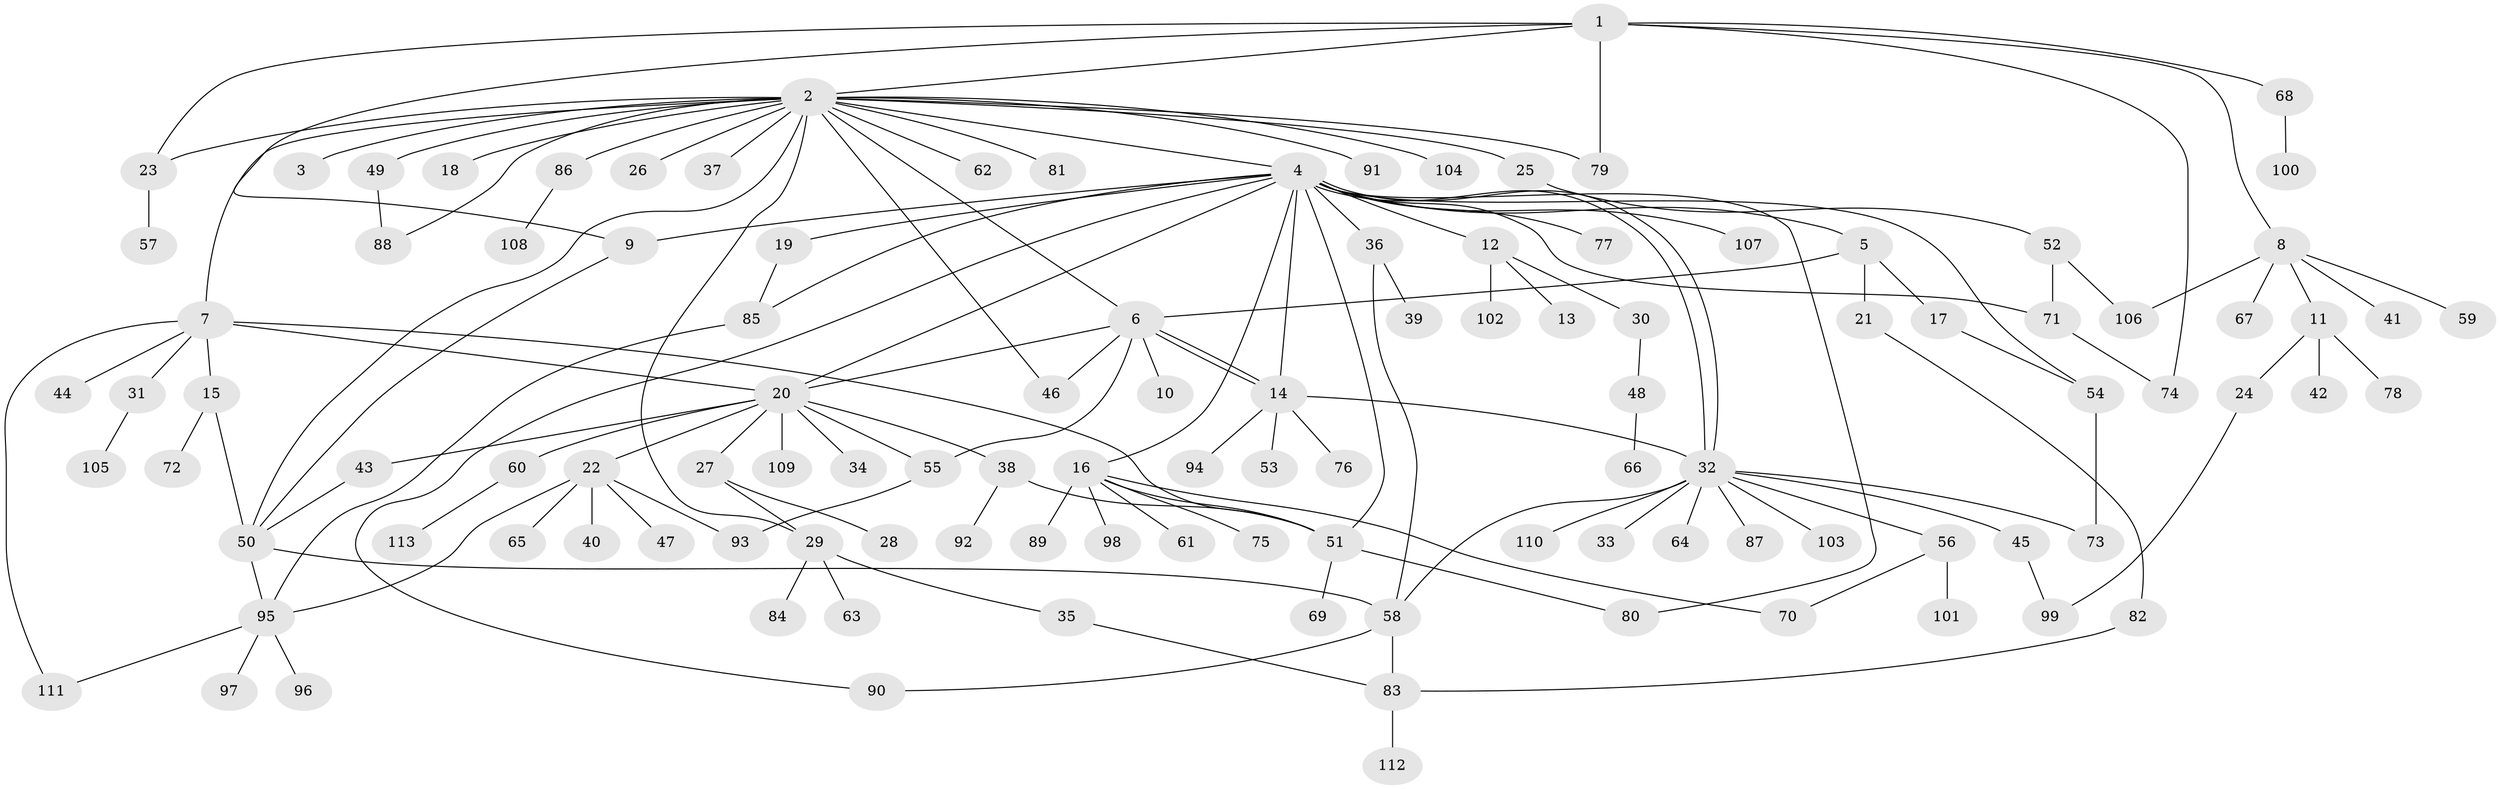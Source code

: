 // coarse degree distribution, {1: 0.8484848484848485, 2: 0.09090909090909091, 10: 0.030303030303030304, 22: 0.030303030303030304}
// Generated by graph-tools (version 1.1) at 2025/50/03/04/25 21:50:36]
// undirected, 113 vertices, 150 edges
graph export_dot {
graph [start="1"]
  node [color=gray90,style=filled];
  1;
  2;
  3;
  4;
  5;
  6;
  7;
  8;
  9;
  10;
  11;
  12;
  13;
  14;
  15;
  16;
  17;
  18;
  19;
  20;
  21;
  22;
  23;
  24;
  25;
  26;
  27;
  28;
  29;
  30;
  31;
  32;
  33;
  34;
  35;
  36;
  37;
  38;
  39;
  40;
  41;
  42;
  43;
  44;
  45;
  46;
  47;
  48;
  49;
  50;
  51;
  52;
  53;
  54;
  55;
  56;
  57;
  58;
  59;
  60;
  61;
  62;
  63;
  64;
  65;
  66;
  67;
  68;
  69;
  70;
  71;
  72;
  73;
  74;
  75;
  76;
  77;
  78;
  79;
  80;
  81;
  82;
  83;
  84;
  85;
  86;
  87;
  88;
  89;
  90;
  91;
  92;
  93;
  94;
  95;
  96;
  97;
  98;
  99;
  100;
  101;
  102;
  103;
  104;
  105;
  106;
  107;
  108;
  109;
  110;
  111;
  112;
  113;
  1 -- 2;
  1 -- 8;
  1 -- 9;
  1 -- 23;
  1 -- 68;
  1 -- 74;
  1 -- 79;
  2 -- 3;
  2 -- 4;
  2 -- 6;
  2 -- 7;
  2 -- 18;
  2 -- 23;
  2 -- 25;
  2 -- 26;
  2 -- 29;
  2 -- 37;
  2 -- 46;
  2 -- 49;
  2 -- 50;
  2 -- 62;
  2 -- 79;
  2 -- 81;
  2 -- 86;
  2 -- 88;
  2 -- 91;
  2 -- 104;
  4 -- 5;
  4 -- 9;
  4 -- 12;
  4 -- 14;
  4 -- 16;
  4 -- 19;
  4 -- 20;
  4 -- 32;
  4 -- 32;
  4 -- 36;
  4 -- 51;
  4 -- 54;
  4 -- 71;
  4 -- 77;
  4 -- 80;
  4 -- 85;
  4 -- 90;
  4 -- 107;
  5 -- 6;
  5 -- 17;
  5 -- 21;
  6 -- 10;
  6 -- 14;
  6 -- 14;
  6 -- 20;
  6 -- 46;
  6 -- 55;
  7 -- 15;
  7 -- 20;
  7 -- 31;
  7 -- 44;
  7 -- 51;
  7 -- 111;
  8 -- 11;
  8 -- 41;
  8 -- 59;
  8 -- 67;
  8 -- 106;
  9 -- 50;
  11 -- 24;
  11 -- 42;
  11 -- 78;
  12 -- 13;
  12 -- 30;
  12 -- 102;
  14 -- 32;
  14 -- 53;
  14 -- 76;
  14 -- 94;
  15 -- 50;
  15 -- 72;
  16 -- 51;
  16 -- 61;
  16 -- 70;
  16 -- 75;
  16 -- 89;
  16 -- 98;
  17 -- 54;
  19 -- 85;
  20 -- 22;
  20 -- 27;
  20 -- 34;
  20 -- 38;
  20 -- 43;
  20 -- 55;
  20 -- 60;
  20 -- 109;
  21 -- 82;
  22 -- 40;
  22 -- 47;
  22 -- 65;
  22 -- 93;
  22 -- 95;
  23 -- 57;
  24 -- 99;
  25 -- 52;
  27 -- 28;
  27 -- 29;
  29 -- 35;
  29 -- 63;
  29 -- 84;
  30 -- 48;
  31 -- 105;
  32 -- 33;
  32 -- 45;
  32 -- 56;
  32 -- 58;
  32 -- 64;
  32 -- 73;
  32 -- 87;
  32 -- 103;
  32 -- 110;
  35 -- 83;
  36 -- 39;
  36 -- 58;
  38 -- 51;
  38 -- 92;
  43 -- 50;
  45 -- 99;
  48 -- 66;
  49 -- 88;
  50 -- 58;
  50 -- 95;
  51 -- 69;
  51 -- 80;
  52 -- 71;
  52 -- 106;
  54 -- 73;
  55 -- 93;
  56 -- 70;
  56 -- 101;
  58 -- 83;
  58 -- 90;
  60 -- 113;
  68 -- 100;
  71 -- 74;
  82 -- 83;
  83 -- 112;
  85 -- 95;
  86 -- 108;
  95 -- 96;
  95 -- 97;
  95 -- 111;
}
